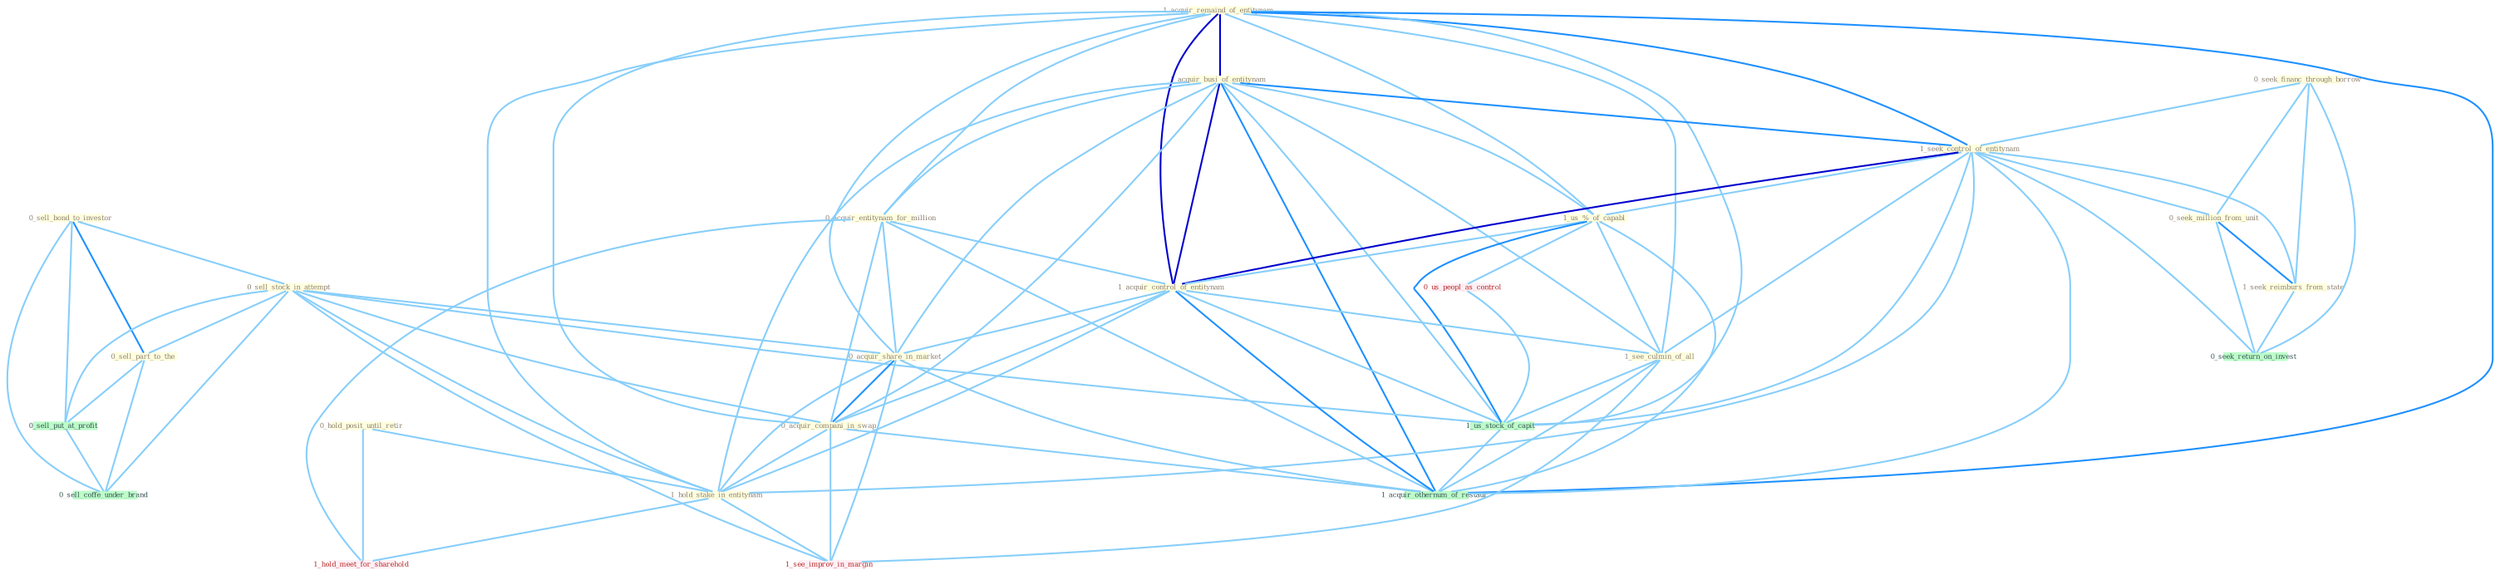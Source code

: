 Graph G{ 
    node
    [shape=polygon,style=filled,width=.5,height=.06,color="#BDFCC9",fixedsize=true,fontsize=4,
    fontcolor="#2f4f4f"];
    {node
    [color="#ffffe0", fontcolor="#8b7d6b"] "1_acquir_remaind_of_entitynam " "1_acquir_busi_of_entitynam " "0_acquir_entitynam_for_million " "0_sell_bond_to_investor " "0_seek_financ_through_borrow " "1_seek_control_of_entitynam " "0_sell_stock_in_attempt " "1_us_%_of_capabl " "1_acquir_control_of_entitynam " "0_sell_part_to_the " "1_see_culmin_of_all " "0_seek_million_from_unit " "0_hold_posit_until_retir " "0_acquir_share_in_market " "1_seek_reimburs_from_state " "0_acquir_compani_in_swap " "1_hold_stake_in_entitynam "}
{node [color="#fff0f5", fontcolor="#b22222"] "0_us_peopl_as_control " "1_see_improv_in_margin " "1_hold_meet_for_sharehold "}
edge [color="#B0E2FF"];

	"1_acquir_remaind_of_entitynam " -- "1_acquir_busi_of_entitynam " [w="3", color="#0000cd" , len=0.6];
	"1_acquir_remaind_of_entitynam " -- "0_acquir_entitynam_for_million " [w="1", color="#87cefa" ];
	"1_acquir_remaind_of_entitynam " -- "1_seek_control_of_entitynam " [w="2", color="#1e90ff" , len=0.8];
	"1_acquir_remaind_of_entitynam " -- "1_us_%_of_capabl " [w="1", color="#87cefa" ];
	"1_acquir_remaind_of_entitynam " -- "1_acquir_control_of_entitynam " [w="3", color="#0000cd" , len=0.6];
	"1_acquir_remaind_of_entitynam " -- "1_see_culmin_of_all " [w="1", color="#87cefa" ];
	"1_acquir_remaind_of_entitynam " -- "0_acquir_share_in_market " [w="1", color="#87cefa" ];
	"1_acquir_remaind_of_entitynam " -- "0_acquir_compani_in_swap " [w="1", color="#87cefa" ];
	"1_acquir_remaind_of_entitynam " -- "1_hold_stake_in_entitynam " [w="1", color="#87cefa" ];
	"1_acquir_remaind_of_entitynam " -- "1_us_stock_of_capit " [w="1", color="#87cefa" ];
	"1_acquir_remaind_of_entitynam " -- "1_acquir_othernum_of_restaur " [w="2", color="#1e90ff" , len=0.8];
	"1_acquir_busi_of_entitynam " -- "0_acquir_entitynam_for_million " [w="1", color="#87cefa" ];
	"1_acquir_busi_of_entitynam " -- "1_seek_control_of_entitynam " [w="2", color="#1e90ff" , len=0.8];
	"1_acquir_busi_of_entitynam " -- "1_us_%_of_capabl " [w="1", color="#87cefa" ];
	"1_acquir_busi_of_entitynam " -- "1_acquir_control_of_entitynam " [w="3", color="#0000cd" , len=0.6];
	"1_acquir_busi_of_entitynam " -- "1_see_culmin_of_all " [w="1", color="#87cefa" ];
	"1_acquir_busi_of_entitynam " -- "0_acquir_share_in_market " [w="1", color="#87cefa" ];
	"1_acquir_busi_of_entitynam " -- "0_acquir_compani_in_swap " [w="1", color="#87cefa" ];
	"1_acquir_busi_of_entitynam " -- "1_hold_stake_in_entitynam " [w="1", color="#87cefa" ];
	"1_acquir_busi_of_entitynam " -- "1_us_stock_of_capit " [w="1", color="#87cefa" ];
	"1_acquir_busi_of_entitynam " -- "1_acquir_othernum_of_restaur " [w="2", color="#1e90ff" , len=0.8];
	"0_acquir_entitynam_for_million " -- "1_acquir_control_of_entitynam " [w="1", color="#87cefa" ];
	"0_acquir_entitynam_for_million " -- "0_acquir_share_in_market " [w="1", color="#87cefa" ];
	"0_acquir_entitynam_for_million " -- "0_acquir_compani_in_swap " [w="1", color="#87cefa" ];
	"0_acquir_entitynam_for_million " -- "1_hold_meet_for_sharehold " [w="1", color="#87cefa" ];
	"0_acquir_entitynam_for_million " -- "1_acquir_othernum_of_restaur " [w="1", color="#87cefa" ];
	"0_sell_bond_to_investor " -- "0_sell_stock_in_attempt " [w="1", color="#87cefa" ];
	"0_sell_bond_to_investor " -- "0_sell_part_to_the " [w="2", color="#1e90ff" , len=0.8];
	"0_sell_bond_to_investor " -- "0_sell_put_at_profit " [w="1", color="#87cefa" ];
	"0_sell_bond_to_investor " -- "0_sell_coffe_under_brand " [w="1", color="#87cefa" ];
	"0_seek_financ_through_borrow " -- "1_seek_control_of_entitynam " [w="1", color="#87cefa" ];
	"0_seek_financ_through_borrow " -- "0_seek_million_from_unit " [w="1", color="#87cefa" ];
	"0_seek_financ_through_borrow " -- "1_seek_reimburs_from_state " [w="1", color="#87cefa" ];
	"0_seek_financ_through_borrow " -- "0_seek_return_on_invest " [w="1", color="#87cefa" ];
	"1_seek_control_of_entitynam " -- "1_us_%_of_capabl " [w="1", color="#87cefa" ];
	"1_seek_control_of_entitynam " -- "1_acquir_control_of_entitynam " [w="3", color="#0000cd" , len=0.6];
	"1_seek_control_of_entitynam " -- "1_see_culmin_of_all " [w="1", color="#87cefa" ];
	"1_seek_control_of_entitynam " -- "0_seek_million_from_unit " [w="1", color="#87cefa" ];
	"1_seek_control_of_entitynam " -- "1_seek_reimburs_from_state " [w="1", color="#87cefa" ];
	"1_seek_control_of_entitynam " -- "1_hold_stake_in_entitynam " [w="1", color="#87cefa" ];
	"1_seek_control_of_entitynam " -- "0_seek_return_on_invest " [w="1", color="#87cefa" ];
	"1_seek_control_of_entitynam " -- "1_us_stock_of_capit " [w="1", color="#87cefa" ];
	"1_seek_control_of_entitynam " -- "1_acquir_othernum_of_restaur " [w="1", color="#87cefa" ];
	"0_sell_stock_in_attempt " -- "0_sell_part_to_the " [w="1", color="#87cefa" ];
	"0_sell_stock_in_attempt " -- "0_acquir_share_in_market " [w="1", color="#87cefa" ];
	"0_sell_stock_in_attempt " -- "0_acquir_compani_in_swap " [w="1", color="#87cefa" ];
	"0_sell_stock_in_attempt " -- "1_hold_stake_in_entitynam " [w="1", color="#87cefa" ];
	"0_sell_stock_in_attempt " -- "0_sell_put_at_profit " [w="1", color="#87cefa" ];
	"0_sell_stock_in_attempt " -- "1_us_stock_of_capit " [w="1", color="#87cefa" ];
	"0_sell_stock_in_attempt " -- "1_see_improv_in_margin " [w="1", color="#87cefa" ];
	"0_sell_stock_in_attempt " -- "0_sell_coffe_under_brand " [w="1", color="#87cefa" ];
	"1_us_%_of_capabl " -- "1_acquir_control_of_entitynam " [w="1", color="#87cefa" ];
	"1_us_%_of_capabl " -- "1_see_culmin_of_all " [w="1", color="#87cefa" ];
	"1_us_%_of_capabl " -- "0_us_peopl_as_control " [w="1", color="#87cefa" ];
	"1_us_%_of_capabl " -- "1_us_stock_of_capit " [w="2", color="#1e90ff" , len=0.8];
	"1_us_%_of_capabl " -- "1_acquir_othernum_of_restaur " [w="1", color="#87cefa" ];
	"1_acquir_control_of_entitynam " -- "1_see_culmin_of_all " [w="1", color="#87cefa" ];
	"1_acquir_control_of_entitynam " -- "0_acquir_share_in_market " [w="1", color="#87cefa" ];
	"1_acquir_control_of_entitynam " -- "0_acquir_compani_in_swap " [w="1", color="#87cefa" ];
	"1_acquir_control_of_entitynam " -- "1_hold_stake_in_entitynam " [w="1", color="#87cefa" ];
	"1_acquir_control_of_entitynam " -- "1_us_stock_of_capit " [w="1", color="#87cefa" ];
	"1_acquir_control_of_entitynam " -- "1_acquir_othernum_of_restaur " [w="2", color="#1e90ff" , len=0.8];
	"0_sell_part_to_the " -- "0_sell_put_at_profit " [w="1", color="#87cefa" ];
	"0_sell_part_to_the " -- "0_sell_coffe_under_brand " [w="1", color="#87cefa" ];
	"1_see_culmin_of_all " -- "1_us_stock_of_capit " [w="1", color="#87cefa" ];
	"1_see_culmin_of_all " -- "1_see_improv_in_margin " [w="1", color="#87cefa" ];
	"1_see_culmin_of_all " -- "1_acquir_othernum_of_restaur " [w="1", color="#87cefa" ];
	"0_seek_million_from_unit " -- "1_seek_reimburs_from_state " [w="2", color="#1e90ff" , len=0.8];
	"0_seek_million_from_unit " -- "0_seek_return_on_invest " [w="1", color="#87cefa" ];
	"0_hold_posit_until_retir " -- "1_hold_stake_in_entitynam " [w="1", color="#87cefa" ];
	"0_hold_posit_until_retir " -- "1_hold_meet_for_sharehold " [w="1", color="#87cefa" ];
	"0_acquir_share_in_market " -- "0_acquir_compani_in_swap " [w="2", color="#1e90ff" , len=0.8];
	"0_acquir_share_in_market " -- "1_hold_stake_in_entitynam " [w="1", color="#87cefa" ];
	"0_acquir_share_in_market " -- "1_see_improv_in_margin " [w="1", color="#87cefa" ];
	"0_acquir_share_in_market " -- "1_acquir_othernum_of_restaur " [w="1", color="#87cefa" ];
	"1_seek_reimburs_from_state " -- "0_seek_return_on_invest " [w="1", color="#87cefa" ];
	"0_acquir_compani_in_swap " -- "1_hold_stake_in_entitynam " [w="1", color="#87cefa" ];
	"0_acquir_compani_in_swap " -- "1_see_improv_in_margin " [w="1", color="#87cefa" ];
	"0_acquir_compani_in_swap " -- "1_acquir_othernum_of_restaur " [w="1", color="#87cefa" ];
	"1_hold_stake_in_entitynam " -- "1_see_improv_in_margin " [w="1", color="#87cefa" ];
	"1_hold_stake_in_entitynam " -- "1_hold_meet_for_sharehold " [w="1", color="#87cefa" ];
	"0_us_peopl_as_control " -- "1_us_stock_of_capit " [w="1", color="#87cefa" ];
	"0_sell_put_at_profit " -- "0_sell_coffe_under_brand " [w="1", color="#87cefa" ];
	"1_us_stock_of_capit " -- "1_acquir_othernum_of_restaur " [w="1", color="#87cefa" ];
}